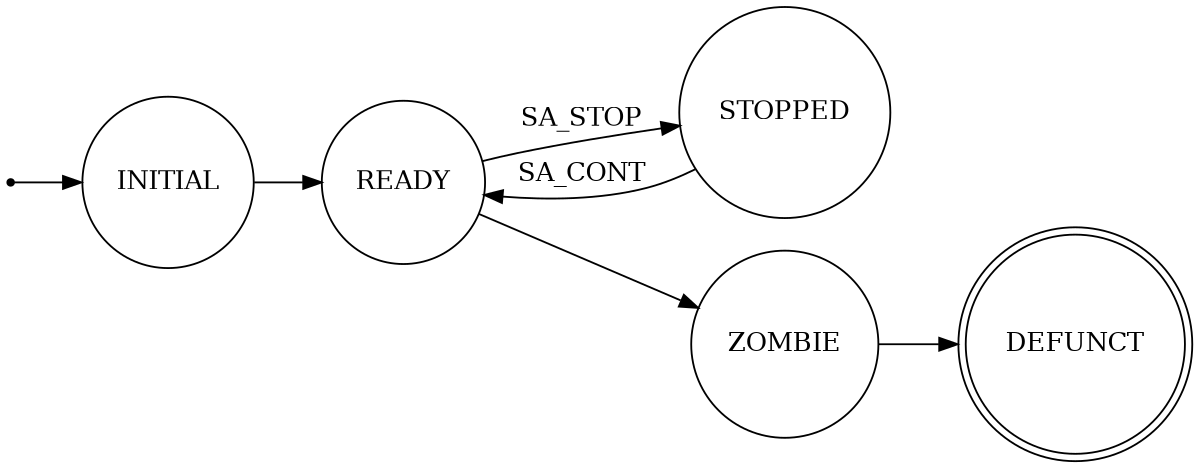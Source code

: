 digraph finite_state_machine {
    rankdir=LR;
    size="8,5"

    node [shape = point ]; qi
    node [shape = doublecircle]; DEFUNCT;
    node [shape = circle];

    qi -> INITIAL
    INITIAL -> READY
    READY -> STOPPED [ label = "SA_STOP" ]
    STOPPED -> READY [ label = "SA_CONT" ]
    READY -> ZOMBIE
    ZOMBIE -> DEFUNCT
}
